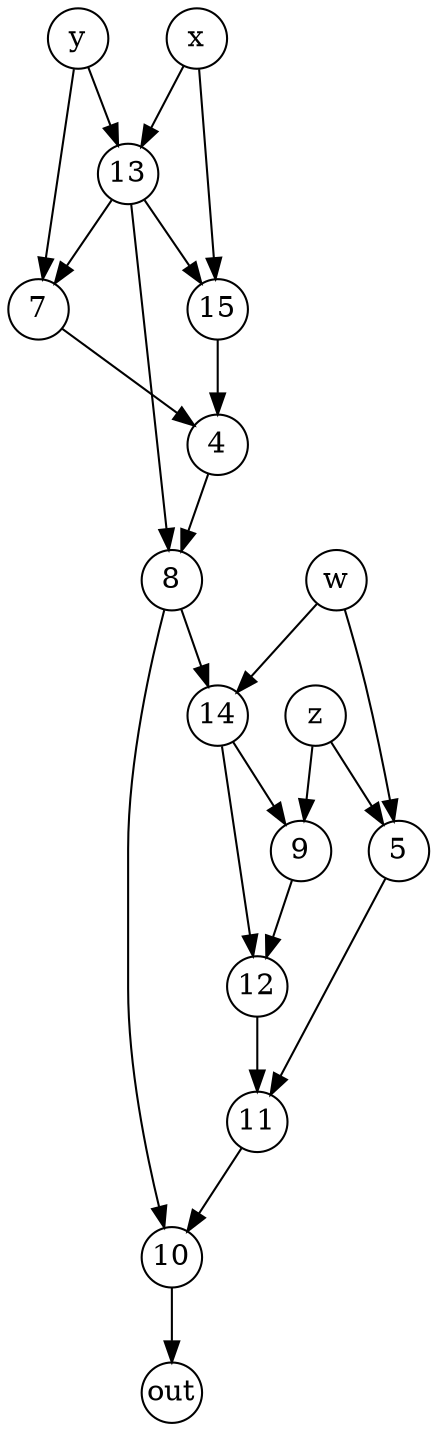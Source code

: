 digraph MVGSimpleG2_6 {
	rankdir=UD
	node [fixedsize=true shape=circle width=.4]
	0 [label=x]
	1 [label=y]
	2 [label=z]
	3 [label=w]
	16 [label=out]
	15 -> 4
	7 -> 4
	2 -> 5
	3 -> 5
	1 -> 7
	13 -> 7
	13 -> 8
	4 -> 8
	14 -> 9
	2 -> 9
	8 -> 10
	11 -> 10
	12 -> 11
	5 -> 11
	14 -> 12
	9 -> 12
	0 -> 13
	1 -> 13
	8 -> 14
	3 -> 14
	13 -> 15
	0 -> 15
	10 -> 16
}
